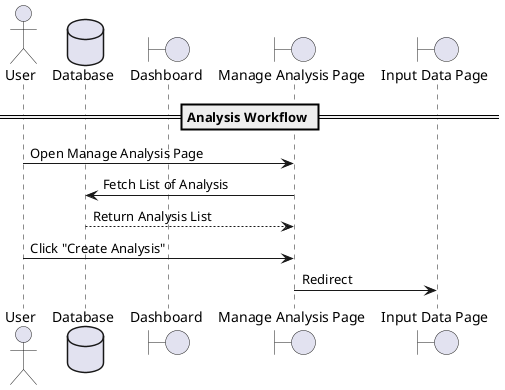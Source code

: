 @startuml
actor User
database Database

boundary "Dashboard" as Dashboard
boundary "Manage Analysis Page" as AnalysisPage
boundary "Input Data Page" as InputPage

== Analysis Workflow ==
User -> AnalysisPage : Open Manage Analysis Page
AnalysisPage -> Database : Fetch List of Analysis
Database --> AnalysisPage : Return Analysis List
User -> AnalysisPage : Click "Create Analysis"
AnalysisPage -> InputPage : Redirect
@enduml
